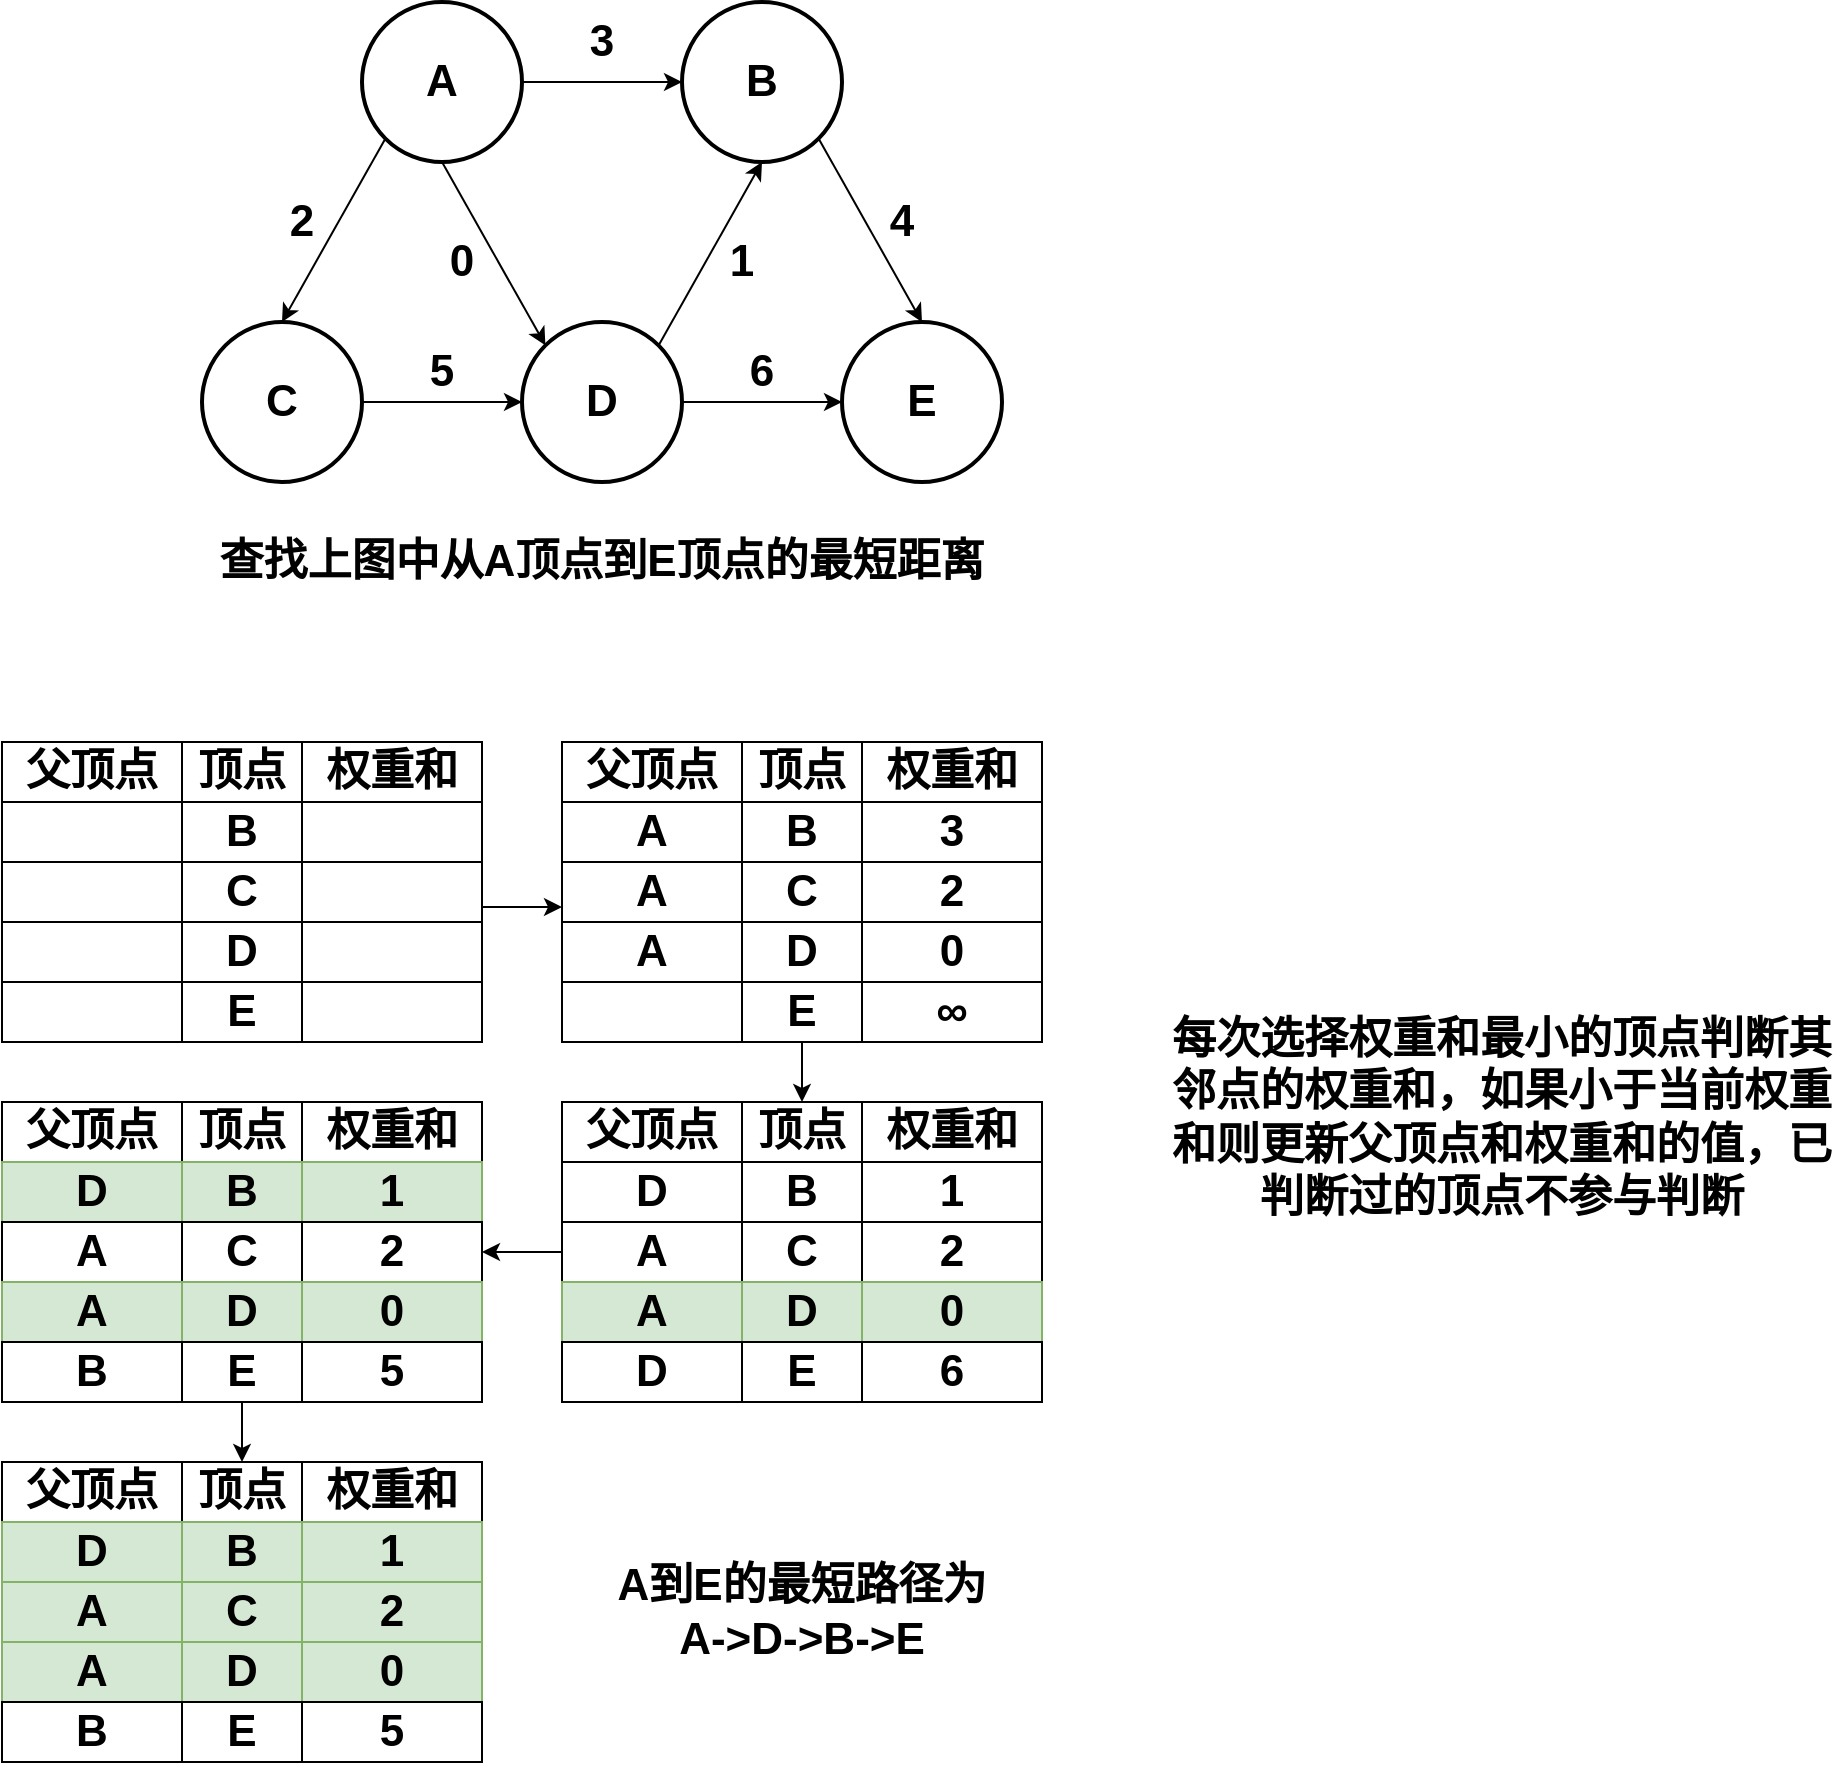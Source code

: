 <mxfile version="10.8.9" type="device"><diagram id="EeNOgqipa9r5I0rQxSuf" name="第 1 页"><mxGraphModel dx="1394" dy="834" grid="1" gridSize="10" guides="1" tooltips="1" connect="1" arrows="1" fold="1" page="1" pageScale="1" pageWidth="827" pageHeight="1169" math="0" shadow="0"><root><mxCell id="0"/><mxCell id="1" parent="0"/><mxCell id="fAuwuzgp8TRE-YijM_S6-10" style="edgeStyle=none;rounded=0;orthogonalLoop=1;jettySize=auto;html=1;exitX=0.5;exitY=1;exitDx=0;exitDy=0;entryX=0;entryY=0;entryDx=0;entryDy=0;endArrow=classic;endFill=1;" parent="1" source="n1BFS4wmRy-FdIIDDCmO-1" target="n1BFS4wmRy-FdIIDDCmO-2" edge="1"><mxGeometry relative="1" as="geometry"/></mxCell><mxCell id="3n_pgDEKm1IunbDk9R49-1" style="edgeStyle=orthogonalEdgeStyle;rounded=0;orthogonalLoop=1;jettySize=auto;html=1;exitX=1;exitY=0.5;exitDx=0;exitDy=0;entryX=0;entryY=0.5;entryDx=0;entryDy=0;" parent="1" source="n1BFS4wmRy-FdIIDDCmO-1" target="n1BFS4wmRy-FdIIDDCmO-5" edge="1"><mxGeometry relative="1" as="geometry"/></mxCell><mxCell id="3n_pgDEKm1IunbDk9R49-5" style="edgeStyle=none;rounded=0;orthogonalLoop=1;jettySize=auto;html=1;exitX=0;exitY=1;exitDx=0;exitDy=0;entryX=0.5;entryY=0;entryDx=0;entryDy=0;" parent="1" source="n1BFS4wmRy-FdIIDDCmO-1" target="n1BFS4wmRy-FdIIDDCmO-4" edge="1"><mxGeometry relative="1" as="geometry"/></mxCell><mxCell id="n1BFS4wmRy-FdIIDDCmO-1" value="A" style="ellipse;whiteSpace=wrap;html=1;aspect=fixed;strokeWidth=2;fontSize=22;fontStyle=1" parent="1" vertex="1"><mxGeometry x="320" y="240" width="80" height="80" as="geometry"/></mxCell><mxCell id="fAuwuzgp8TRE-YijM_S6-6" style="edgeStyle=none;rounded=0;orthogonalLoop=1;jettySize=auto;html=1;exitX=1;exitY=0.5;exitDx=0;exitDy=0;endArrow=classic;endFill=1;" parent="1" source="n1BFS4wmRy-FdIIDDCmO-2" target="n1BFS4wmRy-FdIIDDCmO-3" edge="1"><mxGeometry relative="1" as="geometry"/></mxCell><mxCell id="fAuwuzgp8TRE-YijM_S6-11" style="edgeStyle=none;rounded=0;orthogonalLoop=1;jettySize=auto;html=1;exitX=1;exitY=0;exitDx=0;exitDy=0;entryX=0.5;entryY=1;entryDx=0;entryDy=0;endArrow=classic;endFill=1;" parent="1" source="n1BFS4wmRy-FdIIDDCmO-2" target="n1BFS4wmRy-FdIIDDCmO-5" edge="1"><mxGeometry relative="1" as="geometry"/></mxCell><mxCell id="n1BFS4wmRy-FdIIDDCmO-2" value="D" style="ellipse;whiteSpace=wrap;html=1;aspect=fixed;strokeWidth=2;fontSize=22;fontStyle=1" parent="1" vertex="1"><mxGeometry x="400" y="400" width="80" height="80" as="geometry"/></mxCell><mxCell id="n1BFS4wmRy-FdIIDDCmO-3" value="E" style="ellipse;whiteSpace=wrap;html=1;aspect=fixed;strokeWidth=2;fontSize=22;fontStyle=1" parent="1" vertex="1"><mxGeometry x="560" y="400" width="80" height="80" as="geometry"/></mxCell><mxCell id="fAuwuzgp8TRE-YijM_S6-7" style="edgeStyle=none;rounded=0;orthogonalLoop=1;jettySize=auto;html=1;exitX=1;exitY=0.5;exitDx=0;exitDy=0;endArrow=classic;endFill=1;" parent="1" source="n1BFS4wmRy-FdIIDDCmO-4" target="n1BFS4wmRy-FdIIDDCmO-2" edge="1"><mxGeometry relative="1" as="geometry"/></mxCell><mxCell id="n1BFS4wmRy-FdIIDDCmO-4" value="C" style="ellipse;whiteSpace=wrap;html=1;aspect=fixed;strokeWidth=2;fontSize=22;fontStyle=1" parent="1" vertex="1"><mxGeometry x="240" y="400" width="80" height="80" as="geometry"/></mxCell><mxCell id="fAuwuzgp8TRE-YijM_S6-9" style="edgeStyle=none;rounded=0;orthogonalLoop=1;jettySize=auto;html=1;exitX=1;exitY=1;exitDx=0;exitDy=0;entryX=0.5;entryY=0;entryDx=0;entryDy=0;endArrow=classic;endFill=1;" parent="1" source="n1BFS4wmRy-FdIIDDCmO-5" target="n1BFS4wmRy-FdIIDDCmO-3" edge="1"><mxGeometry relative="1" as="geometry"/></mxCell><mxCell id="n1BFS4wmRy-FdIIDDCmO-5" value="B" style="ellipse;whiteSpace=wrap;html=1;aspect=fixed;strokeWidth=2;fontSize=22;fontStyle=1" parent="1" vertex="1"><mxGeometry x="480" y="240" width="80" height="80" as="geometry"/></mxCell><mxCell id="n1BFS4wmRy-FdIIDDCmO-34" style="edgeStyle=none;rounded=0;orthogonalLoop=1;jettySize=auto;html=1;exitX=0;exitY=1;exitDx=0;exitDy=0;endArrow=none;endFill=0;fontSize=22;" parent="1" edge="1"><mxGeometry relative="1" as="geometry"><mxPoint x="212" y="548" as="sourcePoint"/></mxGeometry></mxCell><mxCell id="n1BFS4wmRy-FdIIDDCmO-38" value="查找上图中从A顶点到E顶点的最短距离" style="text;html=1;strokeColor=none;fillColor=none;align=center;verticalAlign=middle;whiteSpace=wrap;rounded=0;fontSize=22;fontStyle=1" parent="1" vertex="1"><mxGeometry x="243" y="510" width="394" height="20" as="geometry"/></mxCell><mxCell id="3n_pgDEKm1IunbDk9R49-6" value="3" style="text;html=1;strokeColor=none;fillColor=none;align=center;verticalAlign=middle;whiteSpace=wrap;rounded=0;fontSize=22;fontStyle=1" parent="1" vertex="1"><mxGeometry x="430" y="250" width="20" height="20" as="geometry"/></mxCell><mxCell id="3n_pgDEKm1IunbDk9R49-7" value="2" style="text;html=1;strokeColor=none;fillColor=none;align=center;verticalAlign=middle;whiteSpace=wrap;rounded=0;fontSize=22;fontStyle=1" parent="1" vertex="1"><mxGeometry x="280" y="340" width="20" height="20" as="geometry"/></mxCell><mxCell id="3n_pgDEKm1IunbDk9R49-8" value="0" style="text;html=1;strokeColor=none;fillColor=none;align=center;verticalAlign=middle;whiteSpace=wrap;rounded=0;fontSize=22;fontStyle=1" parent="1" vertex="1"><mxGeometry x="360" y="360" width="20" height="20" as="geometry"/></mxCell><mxCell id="3n_pgDEKm1IunbDk9R49-9" value="5" style="text;html=1;strokeColor=none;fillColor=none;align=center;verticalAlign=middle;whiteSpace=wrap;rounded=0;fontSize=22;fontStyle=1" parent="1" vertex="1"><mxGeometry x="350" y="415" width="20" height="20" as="geometry"/></mxCell><mxCell id="3n_pgDEKm1IunbDk9R49-10" value="6" style="text;html=1;strokeColor=none;fillColor=none;align=center;verticalAlign=middle;whiteSpace=wrap;rounded=0;fontSize=22;fontStyle=1" parent="1" vertex="1"><mxGeometry x="510" y="415" width="20" height="20" as="geometry"/></mxCell><mxCell id="3n_pgDEKm1IunbDk9R49-11" value="4" style="text;html=1;strokeColor=none;fillColor=none;align=center;verticalAlign=middle;whiteSpace=wrap;rounded=0;fontSize=22;fontStyle=1" parent="1" vertex="1"><mxGeometry x="580" y="340" width="20" height="20" as="geometry"/></mxCell><mxCell id="3n_pgDEKm1IunbDk9R49-12" value="1" style="text;html=1;strokeColor=none;fillColor=none;align=center;verticalAlign=middle;whiteSpace=wrap;rounded=0;fontSize=22;fontStyle=1" parent="1" vertex="1"><mxGeometry x="500" y="360" width="20" height="20" as="geometry"/></mxCell><mxCell id="3n_pgDEKm1IunbDk9R49-13" value="顶点" style="rounded=0;whiteSpace=wrap;html=1;fontSize=22;fontStyle=1" parent="1" vertex="1"><mxGeometry x="230" y="610" width="60" height="30" as="geometry"/></mxCell><mxCell id="3n_pgDEKm1IunbDk9R49-14" value="父顶点" style="rounded=0;whiteSpace=wrap;html=1;fontSize=22;fontStyle=1" parent="1" vertex="1"><mxGeometry x="140" y="610" width="90" height="30" as="geometry"/></mxCell><mxCell id="3n_pgDEKm1IunbDk9R49-15" value="权重和" style="rounded=0;whiteSpace=wrap;html=1;fontSize=22;fontStyle=1;fontFamily=Helvetica;" parent="1" vertex="1"><mxGeometry x="290" y="610" width="90" height="30" as="geometry"/></mxCell><mxCell id="3n_pgDEKm1IunbDk9R49-16" value="B" style="rounded=0;whiteSpace=wrap;html=1;fontSize=22;fontStyle=1" parent="1" vertex="1"><mxGeometry x="230" y="640" width="60" height="30" as="geometry"/></mxCell><mxCell id="3n_pgDEKm1IunbDk9R49-17" value="" style="rounded=0;whiteSpace=wrap;html=1;fontSize=22;fontStyle=1" parent="1" vertex="1"><mxGeometry x="140" y="640" width="90" height="30" as="geometry"/></mxCell><mxCell id="3n_pgDEKm1IunbDk9R49-18" value="" style="rounded=0;whiteSpace=wrap;html=1;fontSize=22;fontStyle=1" parent="1" vertex="1"><mxGeometry x="290" y="640" width="90" height="30" as="geometry"/></mxCell><mxCell id="3n_pgDEKm1IunbDk9R49-19" value="C" style="rounded=0;whiteSpace=wrap;html=1;fontSize=22;fontStyle=1" parent="1" vertex="1"><mxGeometry x="230" y="670" width="60" height="30" as="geometry"/></mxCell><mxCell id="3n_pgDEKm1IunbDk9R49-20" value="" style="rounded=0;whiteSpace=wrap;html=1;fontSize=22;fontStyle=1" parent="1" vertex="1"><mxGeometry x="140" y="670" width="90" height="30" as="geometry"/></mxCell><mxCell id="3n_pgDEKm1IunbDk9R49-89" style="edgeStyle=none;rounded=0;orthogonalLoop=1;jettySize=auto;html=1;exitX=1;exitY=0.75;exitDx=0;exitDy=0;entryX=0;entryY=0.75;entryDx=0;entryDy=0;endArrow=classic;endFill=1;fontFamily=Helvetica;fontSize=22;" parent="1" source="3n_pgDEKm1IunbDk9R49-21" target="3n_pgDEKm1IunbDk9R49-35" edge="1"><mxGeometry relative="1" as="geometry"/></mxCell><mxCell id="3n_pgDEKm1IunbDk9R49-21" value="" style="rounded=0;whiteSpace=wrap;html=1;fontSize=22;fontStyle=1" parent="1" vertex="1"><mxGeometry x="290" y="670" width="90" height="30" as="geometry"/></mxCell><mxCell id="3n_pgDEKm1IunbDk9R49-22" value="D" style="rounded=0;whiteSpace=wrap;html=1;fontSize=22;fontStyle=1" parent="1" vertex="1"><mxGeometry x="230" y="700" width="60" height="30" as="geometry"/></mxCell><mxCell id="3n_pgDEKm1IunbDk9R49-23" value="" style="rounded=0;whiteSpace=wrap;html=1;fontSize=22;fontStyle=1" parent="1" vertex="1"><mxGeometry x="140" y="700" width="90" height="30" as="geometry"/></mxCell><mxCell id="3n_pgDEKm1IunbDk9R49-24" value="" style="rounded=0;whiteSpace=wrap;html=1;fontSize=22;fontStyle=1" parent="1" vertex="1"><mxGeometry x="290" y="700" width="90" height="30" as="geometry"/></mxCell><mxCell id="3n_pgDEKm1IunbDk9R49-25" value="E" style="rounded=0;whiteSpace=wrap;html=1;fontSize=22;fontStyle=1" parent="1" vertex="1"><mxGeometry x="230" y="730" width="60" height="30" as="geometry"/></mxCell><mxCell id="3n_pgDEKm1IunbDk9R49-26" value="" style="rounded=0;whiteSpace=wrap;html=1;fontSize=22;fontStyle=1" parent="1" vertex="1"><mxGeometry x="140" y="730" width="90" height="30" as="geometry"/></mxCell><mxCell id="3n_pgDEKm1IunbDk9R49-27" value="" style="rounded=0;whiteSpace=wrap;html=1;fontSize=22;fontStyle=1" parent="1" vertex="1"><mxGeometry x="290" y="730" width="90" height="30" as="geometry"/></mxCell><mxCell id="3n_pgDEKm1IunbDk9R49-28" value="顶点" style="rounded=0;whiteSpace=wrap;html=1;fontSize=22;fontStyle=1" parent="1" vertex="1"><mxGeometry x="510" y="610" width="60" height="30" as="geometry"/></mxCell><mxCell id="3n_pgDEKm1IunbDk9R49-29" value="父顶点" style="rounded=0;whiteSpace=wrap;html=1;fontSize=22;fontStyle=1" parent="1" vertex="1"><mxGeometry x="420" y="610" width="90" height="30" as="geometry"/></mxCell><mxCell id="3n_pgDEKm1IunbDk9R49-30" value="权重和" style="rounded=0;whiteSpace=wrap;html=1;fontSize=22;fontStyle=1;fontFamily=Helvetica;" parent="1" vertex="1"><mxGeometry x="570" y="610" width="90" height="30" as="geometry"/></mxCell><mxCell id="3n_pgDEKm1IunbDk9R49-31" value="B" style="rounded=0;whiteSpace=wrap;html=1;fontSize=22;fontStyle=1" parent="1" vertex="1"><mxGeometry x="510" y="640" width="60" height="30" as="geometry"/></mxCell><mxCell id="3n_pgDEKm1IunbDk9R49-32" value="A" style="rounded=0;whiteSpace=wrap;html=1;fontSize=22;fontStyle=1" parent="1" vertex="1"><mxGeometry x="420" y="640" width="90" height="30" as="geometry"/></mxCell><mxCell id="3n_pgDEKm1IunbDk9R49-33" value="3" style="rounded=0;whiteSpace=wrap;html=1;fontSize=22;fontStyle=1" parent="1" vertex="1"><mxGeometry x="570" y="640" width="90" height="30" as="geometry"/></mxCell><mxCell id="3n_pgDEKm1IunbDk9R49-34" value="C" style="rounded=0;whiteSpace=wrap;html=1;fontSize=22;fontStyle=1" parent="1" vertex="1"><mxGeometry x="510" y="670" width="60" height="30" as="geometry"/></mxCell><mxCell id="3n_pgDEKm1IunbDk9R49-35" value="A" style="rounded=0;whiteSpace=wrap;html=1;fontSize=22;fontStyle=1" parent="1" vertex="1"><mxGeometry x="420" y="670" width="90" height="30" as="geometry"/></mxCell><mxCell id="3n_pgDEKm1IunbDk9R49-36" value="2" style="rounded=0;whiteSpace=wrap;html=1;fontSize=22;fontStyle=1" parent="1" vertex="1"><mxGeometry x="570" y="670" width="90" height="30" as="geometry"/></mxCell><mxCell id="3n_pgDEKm1IunbDk9R49-37" value="D" style="rounded=0;whiteSpace=wrap;html=1;fontSize=22;fontStyle=1;" parent="1" vertex="1"><mxGeometry x="510" y="700" width="60" height="30" as="geometry"/></mxCell><mxCell id="3n_pgDEKm1IunbDk9R49-38" value="A" style="rounded=0;whiteSpace=wrap;html=1;fontSize=22;fontStyle=1;" parent="1" vertex="1"><mxGeometry x="420" y="700" width="90" height="30" as="geometry"/></mxCell><mxCell id="3n_pgDEKm1IunbDk9R49-39" value="0" style="rounded=0;whiteSpace=wrap;html=1;fontSize=22;fontStyle=1;" parent="1" vertex="1"><mxGeometry x="570" y="700" width="90" height="30" as="geometry"/></mxCell><mxCell id="3n_pgDEKm1IunbDk9R49-90" style="edgeStyle=none;rounded=0;orthogonalLoop=1;jettySize=auto;html=1;exitX=0.5;exitY=1;exitDx=0;exitDy=0;endArrow=classic;endFill=1;fontFamily=Helvetica;fontSize=22;" parent="1" source="3n_pgDEKm1IunbDk9R49-40" target="3n_pgDEKm1IunbDk9R49-58" edge="1"><mxGeometry relative="1" as="geometry"/></mxCell><mxCell id="3n_pgDEKm1IunbDk9R49-40" value="E" style="rounded=0;whiteSpace=wrap;html=1;fontSize=22;fontStyle=1" parent="1" vertex="1"><mxGeometry x="510" y="730" width="60" height="30" as="geometry"/></mxCell><mxCell id="3n_pgDEKm1IunbDk9R49-41" value="" style="rounded=0;whiteSpace=wrap;html=1;fontSize=22;fontStyle=1" parent="1" vertex="1"><mxGeometry x="420" y="730" width="90" height="30" as="geometry"/></mxCell><mxCell id="3n_pgDEKm1IunbDk9R49-42" value="∞" style="rounded=0;whiteSpace=wrap;html=1;fontSize=22;fontStyle=1" parent="1" vertex="1"><mxGeometry x="570" y="730" width="90" height="30" as="geometry"/></mxCell><mxCell id="3n_pgDEKm1IunbDk9R49-43" value="顶点" style="rounded=0;whiteSpace=wrap;html=1;fontSize=22;fontStyle=1" parent="1" vertex="1"><mxGeometry x="230" y="790" width="60" height="30" as="geometry"/></mxCell><mxCell id="3n_pgDEKm1IunbDk9R49-44" value="父顶点" style="rounded=0;whiteSpace=wrap;html=1;fontSize=22;fontStyle=1" parent="1" vertex="1"><mxGeometry x="140" y="790" width="90" height="30" as="geometry"/></mxCell><mxCell id="3n_pgDEKm1IunbDk9R49-45" value="权重和" style="rounded=0;whiteSpace=wrap;html=1;fontSize=22;fontStyle=1;fontFamily=Helvetica;" parent="1" vertex="1"><mxGeometry x="290" y="790" width="90" height="30" as="geometry"/></mxCell><mxCell id="3n_pgDEKm1IunbDk9R49-46" value="B" style="rounded=0;whiteSpace=wrap;html=1;fontSize=22;fontStyle=1;fillColor=#d5e8d4;strokeColor=#82b366;" parent="1" vertex="1"><mxGeometry x="230" y="820" width="60" height="30" as="geometry"/></mxCell><mxCell id="3n_pgDEKm1IunbDk9R49-47" value="D" style="rounded=0;whiteSpace=wrap;html=1;fontSize=22;fontStyle=1;fillColor=#d5e8d4;strokeColor=#82b366;" parent="1" vertex="1"><mxGeometry x="140" y="820" width="90" height="30" as="geometry"/></mxCell><mxCell id="3n_pgDEKm1IunbDk9R49-48" value="1" style="rounded=0;whiteSpace=wrap;html=1;fontSize=22;fontStyle=1;fillColor=#d5e8d4;strokeColor=#82b366;" parent="1" vertex="1"><mxGeometry x="290" y="820" width="90" height="30" as="geometry"/></mxCell><mxCell id="3n_pgDEKm1IunbDk9R49-49" value="C" style="rounded=0;whiteSpace=wrap;html=1;fontSize=22;fontStyle=1;" parent="1" vertex="1"><mxGeometry x="230" y="850" width="60" height="30" as="geometry"/></mxCell><mxCell id="3n_pgDEKm1IunbDk9R49-50" value="A" style="rounded=0;whiteSpace=wrap;html=1;fontSize=22;fontStyle=1;" parent="1" vertex="1"><mxGeometry x="140" y="850" width="90" height="30" as="geometry"/></mxCell><mxCell id="3n_pgDEKm1IunbDk9R49-51" value="2" style="rounded=0;whiteSpace=wrap;html=1;fontSize=22;fontStyle=1;" parent="1" vertex="1"><mxGeometry x="290" y="850" width="90" height="30" as="geometry"/></mxCell><mxCell id="3n_pgDEKm1IunbDk9R49-52" value="D" style="rounded=0;whiteSpace=wrap;html=1;fontSize=22;fontStyle=1;fillColor=#d5e8d4;strokeColor=#82b366;" parent="1" vertex="1"><mxGeometry x="230" y="880" width="60" height="30" as="geometry"/></mxCell><mxCell id="3n_pgDEKm1IunbDk9R49-53" value="A" style="rounded=0;whiteSpace=wrap;html=1;fontSize=22;fontStyle=1;fillColor=#d5e8d4;strokeColor=#82b366;" parent="1" vertex="1"><mxGeometry x="140" y="880" width="90" height="30" as="geometry"/></mxCell><mxCell id="3n_pgDEKm1IunbDk9R49-54" value="0" style="rounded=0;whiteSpace=wrap;html=1;fontSize=22;fontStyle=1;fillColor=#d5e8d4;strokeColor=#82b366;" parent="1" vertex="1"><mxGeometry x="290" y="880" width="90" height="30" as="geometry"/></mxCell><mxCell id="3n_pgDEKm1IunbDk9R49-92" style="edgeStyle=none;rounded=0;orthogonalLoop=1;jettySize=auto;html=1;exitX=0.5;exitY=1;exitDx=0;exitDy=0;entryX=0.5;entryY=0;entryDx=0;entryDy=0;endArrow=classic;endFill=1;fontFamily=Helvetica;fontSize=22;" parent="1" source="3n_pgDEKm1IunbDk9R49-55" target="3n_pgDEKm1IunbDk9R49-74" edge="1"><mxGeometry relative="1" as="geometry"/></mxCell><mxCell id="3n_pgDEKm1IunbDk9R49-55" value="E" style="rounded=0;whiteSpace=wrap;html=1;fontSize=22;fontStyle=1" parent="1" vertex="1"><mxGeometry x="230" y="910" width="60" height="30" as="geometry"/></mxCell><mxCell id="3n_pgDEKm1IunbDk9R49-56" value="&lt;span&gt;B&lt;/span&gt;" style="rounded=0;whiteSpace=wrap;html=1;fontSize=22;fontStyle=1" parent="1" vertex="1"><mxGeometry x="140" y="910" width="90" height="30" as="geometry"/></mxCell><mxCell id="3n_pgDEKm1IunbDk9R49-57" value="5" style="rounded=0;whiteSpace=wrap;html=1;fontSize=22;fontStyle=1" parent="1" vertex="1"><mxGeometry x="290" y="910" width="90" height="30" as="geometry"/></mxCell><mxCell id="3n_pgDEKm1IunbDk9R49-58" value="顶点" style="rounded=0;whiteSpace=wrap;html=1;fontSize=22;fontStyle=1" parent="1" vertex="1"><mxGeometry x="510" y="790" width="60" height="30" as="geometry"/></mxCell><mxCell id="3n_pgDEKm1IunbDk9R49-59" value="父顶点" style="rounded=0;whiteSpace=wrap;html=1;fontSize=22;fontStyle=1" parent="1" vertex="1"><mxGeometry x="420" y="790" width="90" height="30" as="geometry"/></mxCell><mxCell id="3n_pgDEKm1IunbDk9R49-60" value="权重和" style="rounded=0;whiteSpace=wrap;html=1;fontSize=22;fontStyle=1;fontFamily=Helvetica;" parent="1" vertex="1"><mxGeometry x="570" y="790" width="90" height="30" as="geometry"/></mxCell><mxCell id="3n_pgDEKm1IunbDk9R49-61" value="B" style="rounded=0;whiteSpace=wrap;html=1;fontSize=22;fontStyle=1;" parent="1" vertex="1"><mxGeometry x="510" y="820" width="60" height="30" as="geometry"/></mxCell><mxCell id="3n_pgDEKm1IunbDk9R49-62" value="D" style="rounded=0;whiteSpace=wrap;html=1;fontSize=22;fontStyle=1;" parent="1" vertex="1"><mxGeometry x="420" y="820" width="90" height="30" as="geometry"/></mxCell><mxCell id="3n_pgDEKm1IunbDk9R49-63" value="1" style="rounded=0;whiteSpace=wrap;html=1;fontSize=22;fontStyle=1;" parent="1" vertex="1"><mxGeometry x="570" y="820" width="90" height="30" as="geometry"/></mxCell><mxCell id="3n_pgDEKm1IunbDk9R49-64" value="C" style="rounded=0;whiteSpace=wrap;html=1;fontSize=22;fontStyle=1" parent="1" vertex="1"><mxGeometry x="510" y="850" width="60" height="30" as="geometry"/></mxCell><mxCell id="3n_pgDEKm1IunbDk9R49-91" style="edgeStyle=none;rounded=0;orthogonalLoop=1;jettySize=auto;html=1;exitX=0;exitY=0.5;exitDx=0;exitDy=0;entryX=1;entryY=0.5;entryDx=0;entryDy=0;endArrow=classic;endFill=1;fontFamily=Helvetica;fontSize=22;" parent="1" source="3n_pgDEKm1IunbDk9R49-65" target="3n_pgDEKm1IunbDk9R49-51" edge="1"><mxGeometry relative="1" as="geometry"/></mxCell><mxCell id="3n_pgDEKm1IunbDk9R49-65" value="A" style="rounded=0;whiteSpace=wrap;html=1;fontSize=22;fontStyle=1" parent="1" vertex="1"><mxGeometry x="420" y="850" width="90" height="30" as="geometry"/></mxCell><mxCell id="3n_pgDEKm1IunbDk9R49-66" value="2" style="rounded=0;whiteSpace=wrap;html=1;fontSize=22;fontStyle=1" parent="1" vertex="1"><mxGeometry x="570" y="850" width="90" height="30" as="geometry"/></mxCell><mxCell id="3n_pgDEKm1IunbDk9R49-67" value="D" style="rounded=0;whiteSpace=wrap;html=1;fontSize=22;fontStyle=1;fillColor=#d5e8d4;strokeColor=#82b366;" parent="1" vertex="1"><mxGeometry x="510" y="880" width="60" height="30" as="geometry"/></mxCell><mxCell id="3n_pgDEKm1IunbDk9R49-68" value="A" style="rounded=0;whiteSpace=wrap;html=1;fontSize=22;fontStyle=1;fillColor=#d5e8d4;strokeColor=#82b366;" parent="1" vertex="1"><mxGeometry x="420" y="880" width="90" height="30" as="geometry"/></mxCell><mxCell id="3n_pgDEKm1IunbDk9R49-69" value="0" style="rounded=0;whiteSpace=wrap;html=1;fontSize=22;fontStyle=1;fillColor=#d5e8d4;strokeColor=#82b366;" parent="1" vertex="1"><mxGeometry x="570" y="880" width="90" height="30" as="geometry"/></mxCell><mxCell id="3n_pgDEKm1IunbDk9R49-70" value="E" style="rounded=0;whiteSpace=wrap;html=1;fontSize=22;fontStyle=1" parent="1" vertex="1"><mxGeometry x="510" y="910" width="60" height="30" as="geometry"/></mxCell><mxCell id="3n_pgDEKm1IunbDk9R49-71" value="D" style="rounded=0;whiteSpace=wrap;html=1;fontSize=22;fontStyle=1" parent="1" vertex="1"><mxGeometry x="420" y="910" width="90" height="30" as="geometry"/></mxCell><mxCell id="3n_pgDEKm1IunbDk9R49-72" value="6" style="rounded=0;whiteSpace=wrap;html=1;fontSize=22;fontStyle=1" parent="1" vertex="1"><mxGeometry x="570" y="910" width="90" height="30" as="geometry"/></mxCell><mxCell id="3n_pgDEKm1IunbDk9R49-73" value="每次选择权重和最小的顶点判断其邻点的权重和，如果小于当前权重和则更新父顶点和权重和的值，已判断过的顶点不参与判断" style="text;html=1;strokeColor=none;fillColor=none;align=center;verticalAlign=middle;whiteSpace=wrap;rounded=0;fontFamily=Helvetica;fontSize=22;fontStyle=1" parent="1" vertex="1"><mxGeometry x="720" y="745" width="340" height="105" as="geometry"/></mxCell><mxCell id="3n_pgDEKm1IunbDk9R49-74" value="顶点" style="rounded=0;whiteSpace=wrap;html=1;fontSize=22;fontStyle=1" parent="1" vertex="1"><mxGeometry x="230" y="970" width="60" height="30" as="geometry"/></mxCell><mxCell id="3n_pgDEKm1IunbDk9R49-75" value="父顶点" style="rounded=0;whiteSpace=wrap;html=1;fontSize=22;fontStyle=1" parent="1" vertex="1"><mxGeometry x="140" y="970" width="90" height="30" as="geometry"/></mxCell><mxCell id="3n_pgDEKm1IunbDk9R49-76" value="权重和" style="rounded=0;whiteSpace=wrap;html=1;fontSize=22;fontStyle=1;fontFamily=Helvetica;" parent="1" vertex="1"><mxGeometry x="290" y="970" width="90" height="30" as="geometry"/></mxCell><mxCell id="3n_pgDEKm1IunbDk9R49-77" value="B" style="rounded=0;whiteSpace=wrap;html=1;fontSize=22;fontStyle=1;fillColor=#d5e8d4;strokeColor=#82b366;" parent="1" vertex="1"><mxGeometry x="230" y="1000" width="60" height="30" as="geometry"/></mxCell><mxCell id="3n_pgDEKm1IunbDk9R49-78" value="D" style="rounded=0;whiteSpace=wrap;html=1;fontSize=22;fontStyle=1;fillColor=#d5e8d4;strokeColor=#82b366;" parent="1" vertex="1"><mxGeometry x="140" y="1000" width="90" height="30" as="geometry"/></mxCell><mxCell id="3n_pgDEKm1IunbDk9R49-79" value="1" style="rounded=0;whiteSpace=wrap;html=1;fontSize=22;fontStyle=1;fillColor=#d5e8d4;strokeColor=#82b366;" parent="1" vertex="1"><mxGeometry x="290" y="1000" width="90" height="30" as="geometry"/></mxCell><mxCell id="3n_pgDEKm1IunbDk9R49-80" value="C" style="rounded=0;whiteSpace=wrap;html=1;fontSize=22;fontStyle=1;fillColor=#d5e8d4;strokeColor=#82b366;" parent="1" vertex="1"><mxGeometry x="230" y="1030" width="60" height="30" as="geometry"/></mxCell><mxCell id="3n_pgDEKm1IunbDk9R49-81" value="A" style="rounded=0;whiteSpace=wrap;html=1;fontSize=22;fontStyle=1;fillColor=#d5e8d4;strokeColor=#82b366;" parent="1" vertex="1"><mxGeometry x="140" y="1030" width="90" height="30" as="geometry"/></mxCell><mxCell id="3n_pgDEKm1IunbDk9R49-82" value="2" style="rounded=0;whiteSpace=wrap;html=1;fontSize=22;fontStyle=1;fillColor=#d5e8d4;strokeColor=#82b366;" parent="1" vertex="1"><mxGeometry x="290" y="1030" width="90" height="30" as="geometry"/></mxCell><mxCell id="3n_pgDEKm1IunbDk9R49-83" value="D" style="rounded=0;whiteSpace=wrap;html=1;fontSize=22;fontStyle=1;fillColor=#d5e8d4;strokeColor=#82b366;" parent="1" vertex="1"><mxGeometry x="230" y="1060" width="60" height="30" as="geometry"/></mxCell><mxCell id="3n_pgDEKm1IunbDk9R49-84" value="A" style="rounded=0;whiteSpace=wrap;html=1;fontSize=22;fontStyle=1;fillColor=#d5e8d4;strokeColor=#82b366;" parent="1" vertex="1"><mxGeometry x="140" y="1060" width="90" height="30" as="geometry"/></mxCell><mxCell id="3n_pgDEKm1IunbDk9R49-85" value="0" style="rounded=0;whiteSpace=wrap;html=1;fontSize=22;fontStyle=1;fillColor=#d5e8d4;strokeColor=#82b366;" parent="1" vertex="1"><mxGeometry x="290" y="1060" width="90" height="30" as="geometry"/></mxCell><mxCell id="3n_pgDEKm1IunbDk9R49-86" value="E" style="rounded=0;whiteSpace=wrap;html=1;fontSize=22;fontStyle=1" parent="1" vertex="1"><mxGeometry x="230" y="1090" width="60" height="30" as="geometry"/></mxCell><mxCell id="3n_pgDEKm1IunbDk9R49-87" value="&lt;span&gt;B&lt;/span&gt;" style="rounded=0;whiteSpace=wrap;html=1;fontSize=22;fontStyle=1" parent="1" vertex="1"><mxGeometry x="140" y="1090" width="90" height="30" as="geometry"/></mxCell><mxCell id="3n_pgDEKm1IunbDk9R49-88" value="5" style="rounded=0;whiteSpace=wrap;html=1;fontSize=22;fontStyle=1" parent="1" vertex="1"><mxGeometry x="290" y="1090" width="90" height="30" as="geometry"/></mxCell><mxCell id="kMkf_G7KD4YcIg5TIOPf-1" value="A到E的最短路径为&lt;br&gt;A-&amp;gt;D-&amp;gt;B-&amp;gt;E&lt;br&gt;" style="text;html=1;strokeColor=none;fillColor=none;align=center;verticalAlign=middle;whiteSpace=wrap;rounded=0;fontStyle=1;fontSize=22;" vertex="1" parent="1"><mxGeometry x="445" y="1020" width="190" height="50" as="geometry"/></mxCell></root></mxGraphModel></diagram></mxfile>